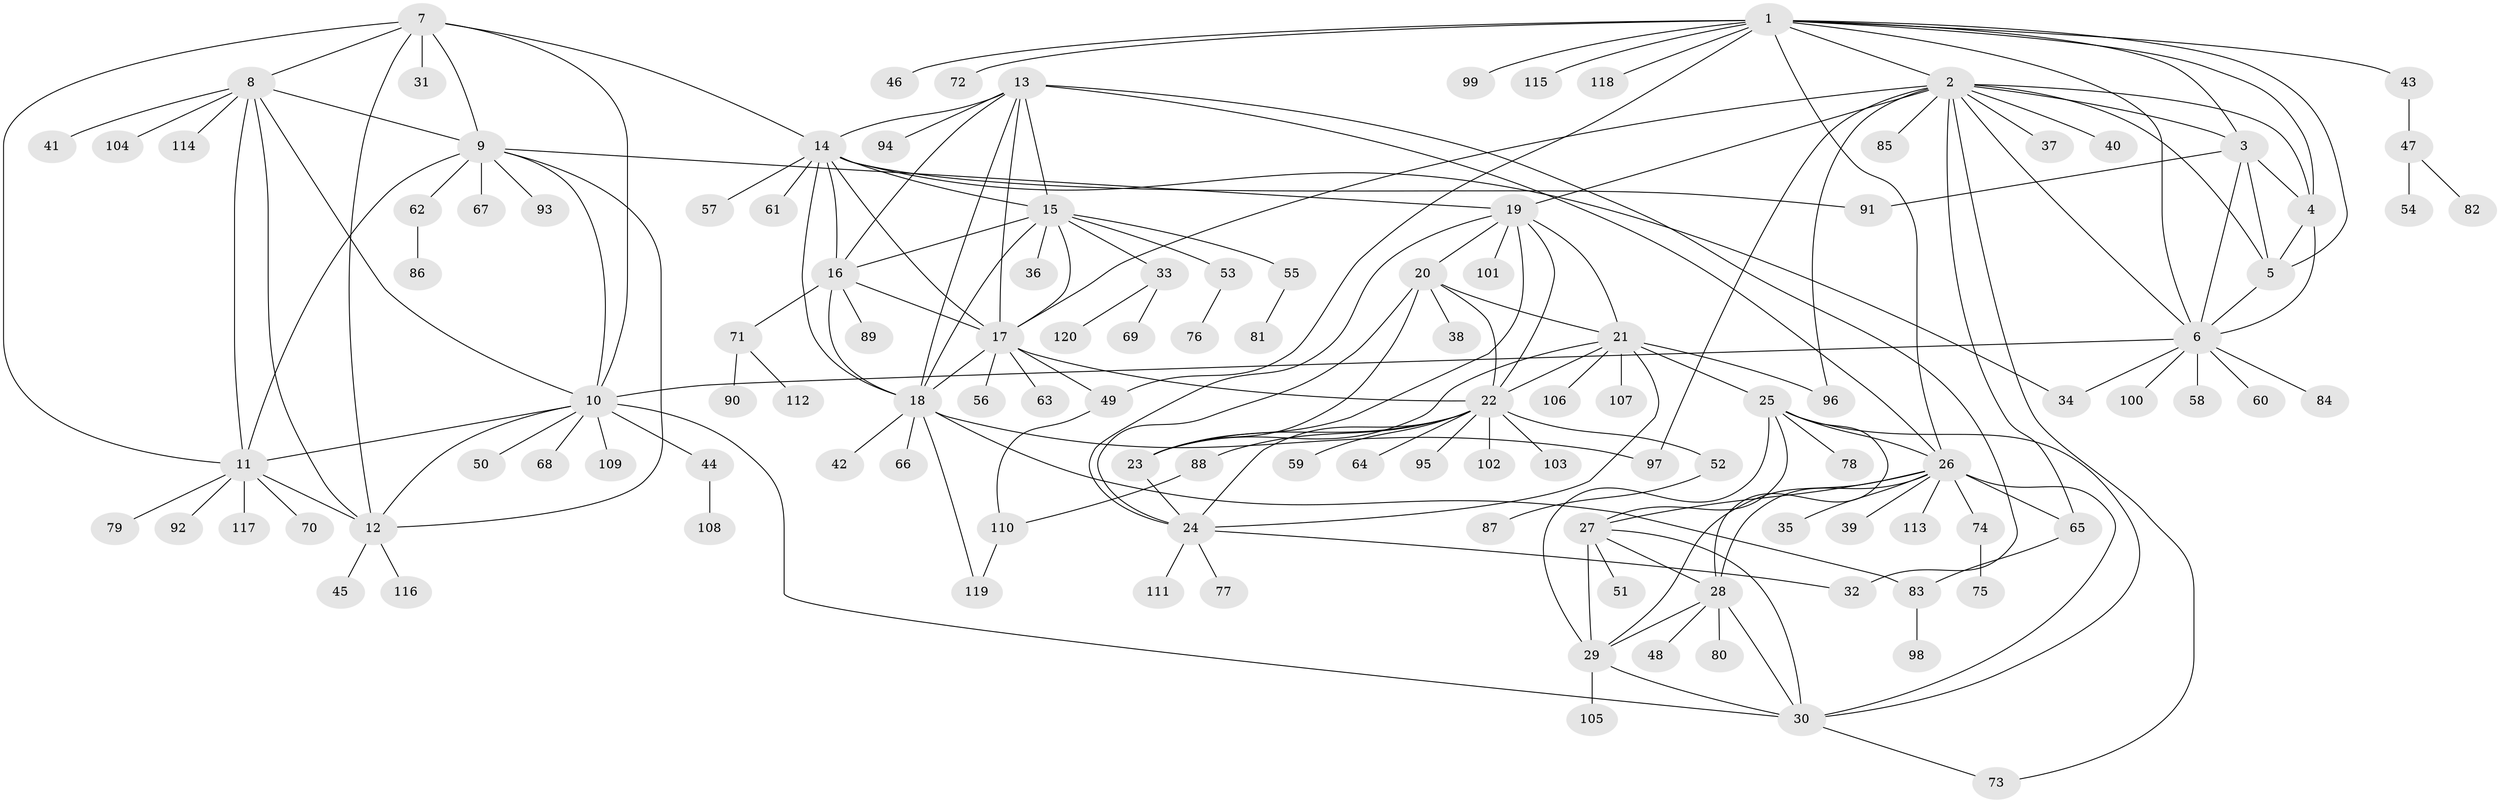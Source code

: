 // coarse degree distribution, {8: 0.18421052631578946, 5: 0.10526315789473684, 6: 0.05263157894736842, 7: 0.05263157894736842, 3: 0.02631578947368421, 10: 0.02631578947368421, 1: 0.39473684210526316, 2: 0.10526315789473684, 4: 0.05263157894736842}
// Generated by graph-tools (version 1.1) at 2025/52/03/04/25 22:52:49]
// undirected, 120 vertices, 186 edges
graph export_dot {
  node [color=gray90,style=filled];
  1;
  2;
  3;
  4;
  5;
  6;
  7;
  8;
  9;
  10;
  11;
  12;
  13;
  14;
  15;
  16;
  17;
  18;
  19;
  20;
  21;
  22;
  23;
  24;
  25;
  26;
  27;
  28;
  29;
  30;
  31;
  32;
  33;
  34;
  35;
  36;
  37;
  38;
  39;
  40;
  41;
  42;
  43;
  44;
  45;
  46;
  47;
  48;
  49;
  50;
  51;
  52;
  53;
  54;
  55;
  56;
  57;
  58;
  59;
  60;
  61;
  62;
  63;
  64;
  65;
  66;
  67;
  68;
  69;
  70;
  71;
  72;
  73;
  74;
  75;
  76;
  77;
  78;
  79;
  80;
  81;
  82;
  83;
  84;
  85;
  86;
  87;
  88;
  89;
  90;
  91;
  92;
  93;
  94;
  95;
  96;
  97;
  98;
  99;
  100;
  101;
  102;
  103;
  104;
  105;
  106;
  107;
  108;
  109;
  110;
  111;
  112;
  113;
  114;
  115;
  116;
  117;
  118;
  119;
  120;
  1 -- 2;
  1 -- 3;
  1 -- 4;
  1 -- 5;
  1 -- 6;
  1 -- 26;
  1 -- 43;
  1 -- 46;
  1 -- 49;
  1 -- 72;
  1 -- 99;
  1 -- 115;
  1 -- 118;
  2 -- 3;
  2 -- 4;
  2 -- 5;
  2 -- 6;
  2 -- 17;
  2 -- 19;
  2 -- 37;
  2 -- 40;
  2 -- 65;
  2 -- 73;
  2 -- 85;
  2 -- 96;
  2 -- 97;
  3 -- 4;
  3 -- 5;
  3 -- 6;
  3 -- 91;
  4 -- 5;
  4 -- 6;
  5 -- 6;
  6 -- 10;
  6 -- 34;
  6 -- 58;
  6 -- 60;
  6 -- 84;
  6 -- 100;
  7 -- 8;
  7 -- 9;
  7 -- 10;
  7 -- 11;
  7 -- 12;
  7 -- 14;
  7 -- 31;
  8 -- 9;
  8 -- 10;
  8 -- 11;
  8 -- 12;
  8 -- 41;
  8 -- 104;
  8 -- 114;
  9 -- 10;
  9 -- 11;
  9 -- 12;
  9 -- 19;
  9 -- 62;
  9 -- 67;
  9 -- 93;
  10 -- 11;
  10 -- 12;
  10 -- 30;
  10 -- 44;
  10 -- 50;
  10 -- 68;
  10 -- 109;
  11 -- 12;
  11 -- 70;
  11 -- 79;
  11 -- 92;
  11 -- 117;
  12 -- 45;
  12 -- 116;
  13 -- 14;
  13 -- 15;
  13 -- 16;
  13 -- 17;
  13 -- 18;
  13 -- 26;
  13 -- 32;
  13 -- 94;
  14 -- 15;
  14 -- 16;
  14 -- 17;
  14 -- 18;
  14 -- 34;
  14 -- 57;
  14 -- 61;
  14 -- 91;
  15 -- 16;
  15 -- 17;
  15 -- 18;
  15 -- 33;
  15 -- 36;
  15 -- 53;
  15 -- 55;
  16 -- 17;
  16 -- 18;
  16 -- 71;
  16 -- 89;
  17 -- 18;
  17 -- 22;
  17 -- 49;
  17 -- 56;
  17 -- 63;
  18 -- 42;
  18 -- 66;
  18 -- 83;
  18 -- 97;
  18 -- 119;
  19 -- 20;
  19 -- 21;
  19 -- 22;
  19 -- 23;
  19 -- 24;
  19 -- 101;
  20 -- 21;
  20 -- 22;
  20 -- 23;
  20 -- 24;
  20 -- 38;
  21 -- 22;
  21 -- 23;
  21 -- 24;
  21 -- 25;
  21 -- 96;
  21 -- 106;
  21 -- 107;
  22 -- 23;
  22 -- 24;
  22 -- 52;
  22 -- 59;
  22 -- 64;
  22 -- 88;
  22 -- 95;
  22 -- 102;
  22 -- 103;
  23 -- 24;
  24 -- 32;
  24 -- 77;
  24 -- 111;
  25 -- 26;
  25 -- 27;
  25 -- 28;
  25 -- 29;
  25 -- 30;
  25 -- 78;
  26 -- 27;
  26 -- 28;
  26 -- 29;
  26 -- 30;
  26 -- 35;
  26 -- 39;
  26 -- 65;
  26 -- 74;
  26 -- 113;
  27 -- 28;
  27 -- 29;
  27 -- 30;
  27 -- 51;
  28 -- 29;
  28 -- 30;
  28 -- 48;
  28 -- 80;
  29 -- 30;
  29 -- 105;
  30 -- 73;
  33 -- 69;
  33 -- 120;
  43 -- 47;
  44 -- 108;
  47 -- 54;
  47 -- 82;
  49 -- 110;
  52 -- 87;
  53 -- 76;
  55 -- 81;
  62 -- 86;
  65 -- 83;
  71 -- 90;
  71 -- 112;
  74 -- 75;
  83 -- 98;
  88 -- 110;
  110 -- 119;
}
